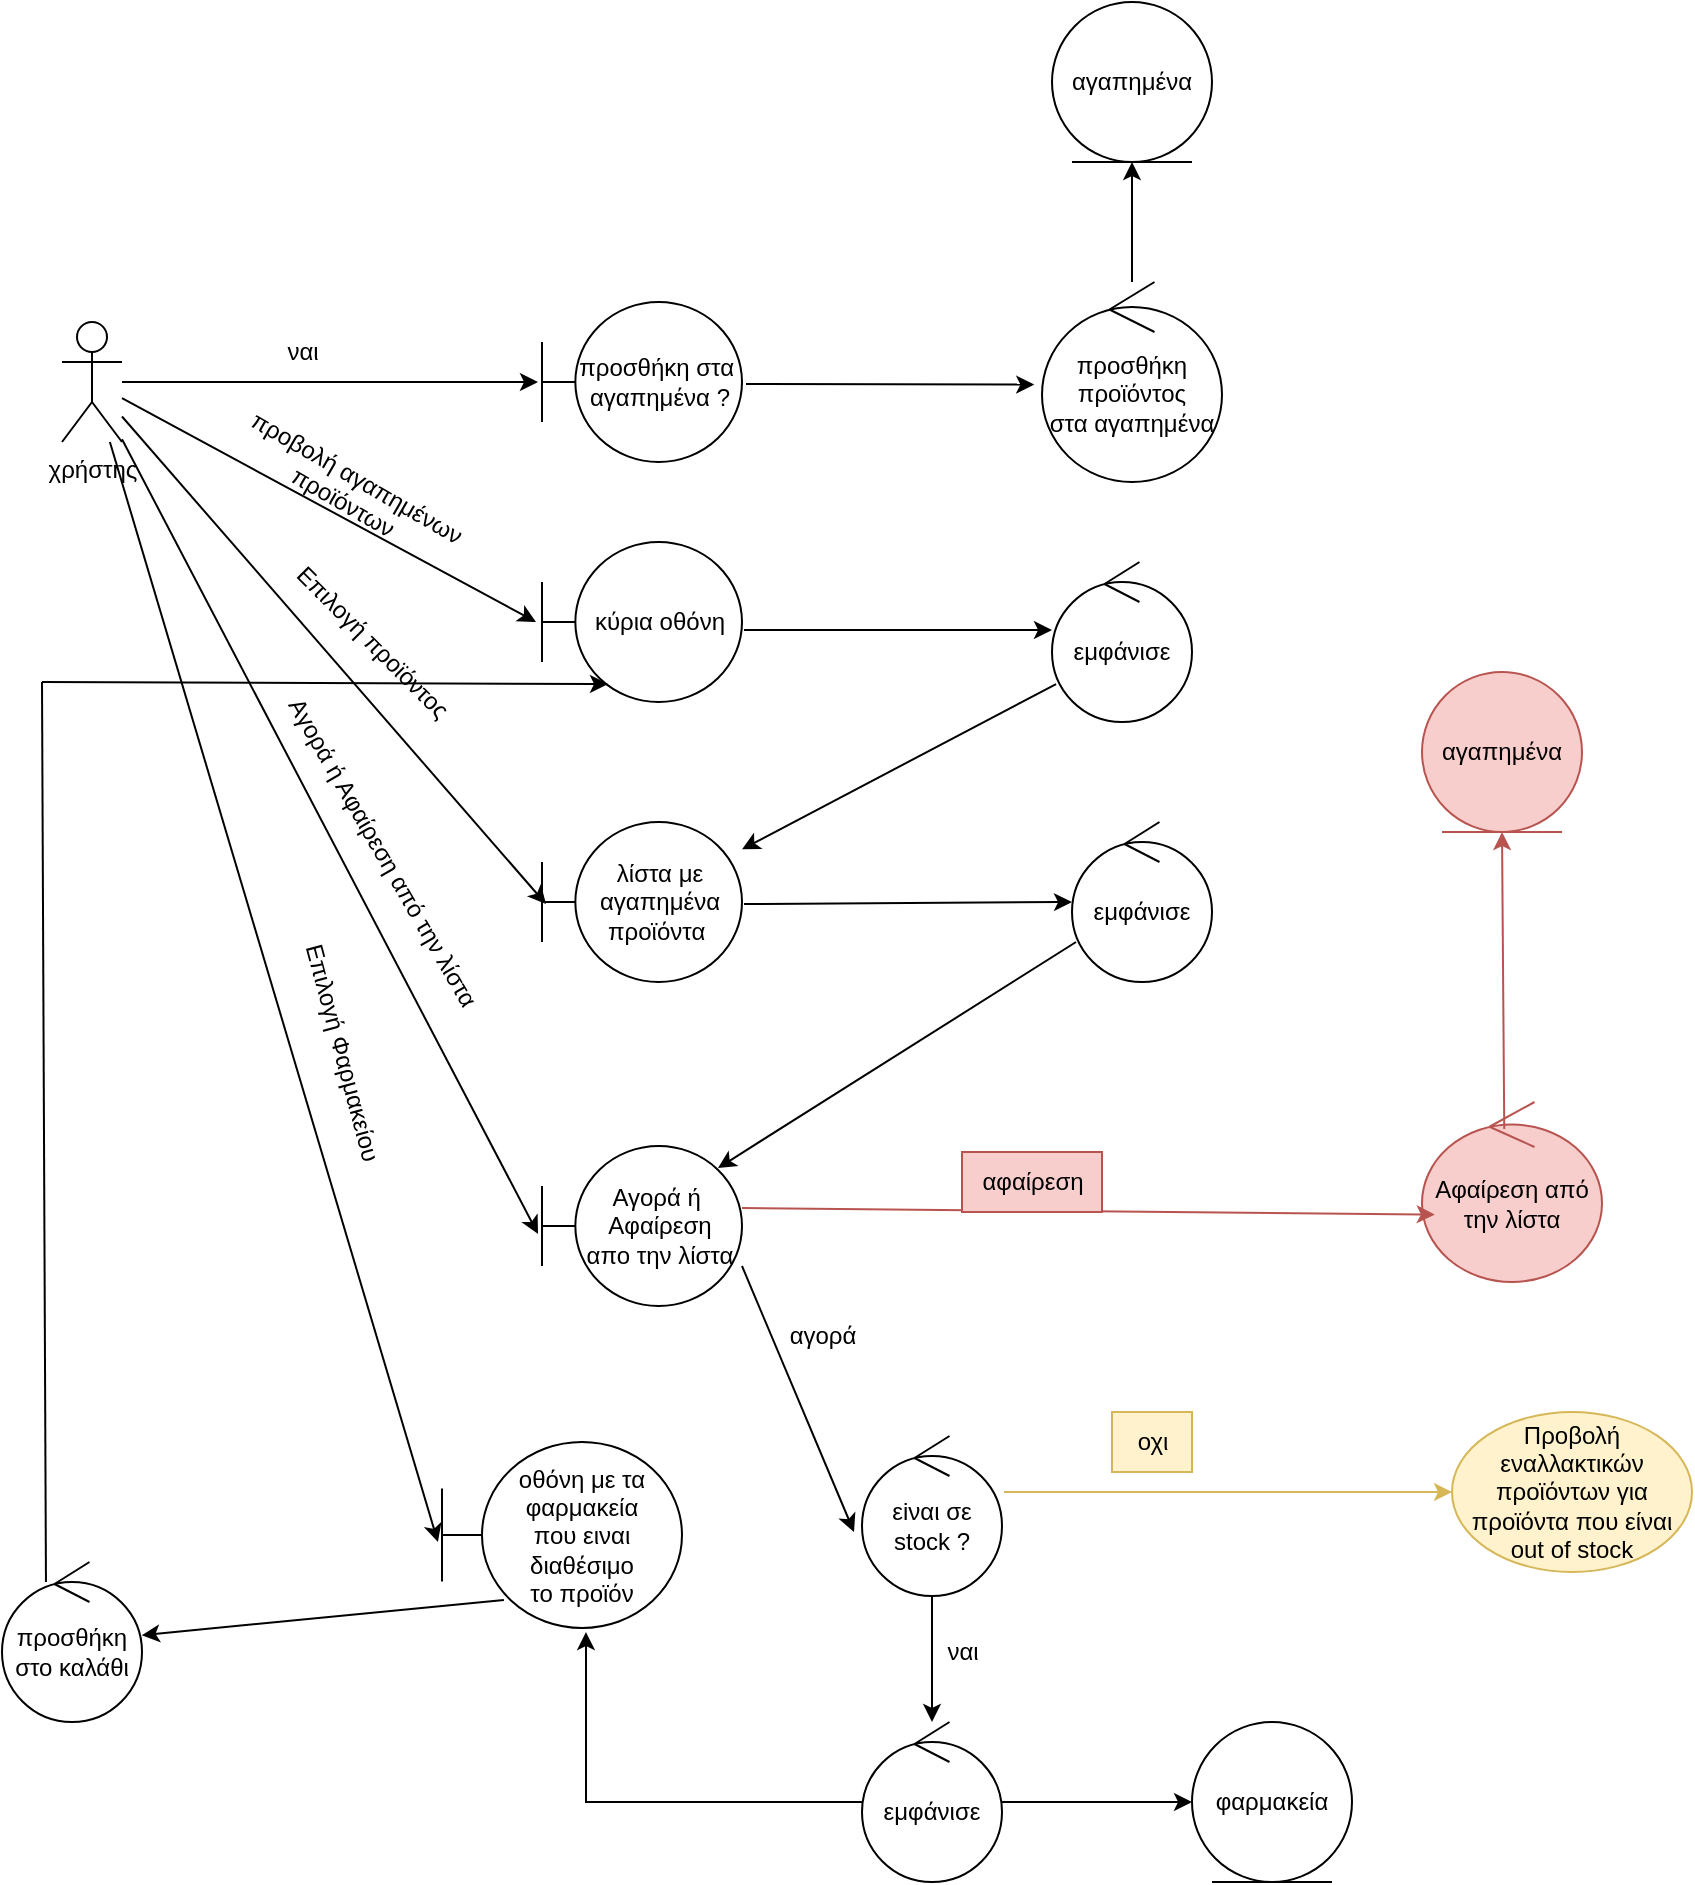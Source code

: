 <mxfile version="21.1.2" type="device">
  <diagram name="Page-1" id="IQTiKRB02Jf_GiqLcTtX">
    <mxGraphModel dx="2736" dy="1706" grid="1" gridSize="10" guides="1" tooltips="1" connect="1" arrows="1" fold="1" page="1" pageScale="1" pageWidth="850" pageHeight="1100" math="0" shadow="0">
      <root>
        <mxCell id="0" />
        <mxCell id="1" parent="0" />
        <mxCell id="2-c7B4VhWy937aU1t4bQ-5" style="edgeStyle=orthogonalEdgeStyle;rounded=0;orthogonalLoop=1;jettySize=auto;html=1;entryX=-0.02;entryY=0.5;entryDx=0;entryDy=0;entryPerimeter=0;" parent="1" source="qbaSDtBNnqxAWvWLSkWQ-3" target="qbaSDtBNnqxAWvWLSkWQ-22" edge="1">
          <mxGeometry relative="1" as="geometry" />
        </mxCell>
        <mxCell id="qbaSDtBNnqxAWvWLSkWQ-3" value="χρήστης" style="shape=umlActor;verticalLabelPosition=bottom;verticalAlign=top;html=1;" parent="1" vertex="1">
          <mxGeometry x="-920" y="140" width="30" height="60" as="geometry" />
        </mxCell>
        <mxCell id="qbaSDtBNnqxAWvWLSkWQ-22" value="προσθήκη στα&amp;nbsp;&lt;br style=&quot;border-color: var(--border-color);&quot;&gt;&lt;span style=&quot;&quot;&gt;αγαπημένα ?&lt;/span&gt;" style="shape=umlBoundary;whiteSpace=wrap;html=1;" parent="1" vertex="1">
          <mxGeometry x="-680" y="130" width="100" height="80" as="geometry" />
        </mxCell>
        <mxCell id="qbaSDtBNnqxAWvWLSkWQ-25" value="ναι" style="text;html=1;align=center;verticalAlign=middle;resizable=0;points=[];autosize=1;strokeColor=none;fillColor=none;" parent="1" vertex="1">
          <mxGeometry x="-820" y="140" width="40" height="30" as="geometry" />
        </mxCell>
        <mxCell id="2-c7B4VhWy937aU1t4bQ-6" style="edgeStyle=orthogonalEdgeStyle;rounded=0;orthogonalLoop=1;jettySize=auto;html=1;entryX=0.5;entryY=1;entryDx=0;entryDy=0;" parent="1" source="qbaSDtBNnqxAWvWLSkWQ-26" target="qbaSDtBNnqxAWvWLSkWQ-28" edge="1">
          <mxGeometry relative="1" as="geometry" />
        </mxCell>
        <mxCell id="qbaSDtBNnqxAWvWLSkWQ-26" value="προσθήκη προϊόντος&lt;br style=&quot;border-color: var(--border-color);&quot;&gt;&lt;span style=&quot;&quot;&gt;στα αγαπημένα&lt;/span&gt;" style="ellipse;shape=umlControl;whiteSpace=wrap;html=1;" parent="1" vertex="1">
          <mxGeometry x="-430" y="120" width="90" height="100" as="geometry" />
        </mxCell>
        <mxCell id="qbaSDtBNnqxAWvWLSkWQ-28" value="αγαπημένα" style="ellipse;shape=umlEntity;whiteSpace=wrap;html=1;" parent="1" vertex="1">
          <mxGeometry x="-425" y="-20" width="80" height="80" as="geometry" />
        </mxCell>
        <mxCell id="qbaSDtBNnqxAWvWLSkWQ-29" value="" style="endArrow=classic;html=1;rounded=0;exitX=1.02;exitY=0.513;exitDx=0;exitDy=0;exitPerimeter=0;entryX=-0.043;entryY=0.513;entryDx=0;entryDy=0;entryPerimeter=0;" parent="1" source="qbaSDtBNnqxAWvWLSkWQ-22" target="qbaSDtBNnqxAWvWLSkWQ-26" edge="1">
          <mxGeometry width="50" height="50" relative="1" as="geometry">
            <mxPoint x="200" y="100" as="sourcePoint" />
            <mxPoint x="250" y="50" as="targetPoint" />
          </mxGeometry>
        </mxCell>
        <mxCell id="qbaSDtBNnqxAWvWLSkWQ-31" value="κύρια οθόνη" style="shape=umlBoundary;whiteSpace=wrap;html=1;" parent="1" vertex="1">
          <mxGeometry x="-680" y="250" width="100" height="80" as="geometry" />
        </mxCell>
        <mxCell id="qbaSDtBNnqxAWvWLSkWQ-34" value="προβολή&amp;nbsp;αγαπημένων &lt;br&gt;προϊόντων&lt;br&gt;&amp;nbsp;" style="text;html=1;align=center;verticalAlign=middle;resizable=0;points=[];autosize=1;strokeColor=none;fillColor=none;rotation=30;" parent="1" vertex="1">
          <mxGeometry x="-850" y="200" width="140" height="60" as="geometry" />
        </mxCell>
        <mxCell id="qbaSDtBNnqxAWvWLSkWQ-35" value="εμφάνισε" style="ellipse;shape=umlControl;whiteSpace=wrap;html=1;" parent="1" vertex="1">
          <mxGeometry x="-425" y="260" width="70" height="80" as="geometry" />
        </mxCell>
        <mxCell id="qbaSDtBNnqxAWvWLSkWQ-37" value="λίστα με αγαπημένα&lt;br style=&quot;border-color: var(--border-color);&quot;&gt;&lt;span style=&quot;&quot;&gt;προϊόντα&amp;nbsp;&lt;/span&gt;" style="shape=umlBoundary;whiteSpace=wrap;html=1;" parent="1" vertex="1">
          <mxGeometry x="-680" y="390" width="100" height="80" as="geometry" />
        </mxCell>
        <mxCell id="qbaSDtBNnqxAWvWLSkWQ-42" value="" style="endArrow=classic;html=1;rounded=0;exitX=1.01;exitY=0.55;exitDx=0;exitDy=0;exitPerimeter=0;entryX=0;entryY=0.425;entryDx=0;entryDy=0;entryPerimeter=0;" parent="1" source="qbaSDtBNnqxAWvWLSkWQ-31" target="qbaSDtBNnqxAWvWLSkWQ-35" edge="1">
          <mxGeometry width="50" height="50" relative="1" as="geometry">
            <mxPoint x="180" y="500" as="sourcePoint" />
            <mxPoint x="230" y="450" as="targetPoint" />
          </mxGeometry>
        </mxCell>
        <mxCell id="qbaSDtBNnqxAWvWLSkWQ-43" value="εμφάνισε" style="ellipse;shape=umlControl;whiteSpace=wrap;html=1;" parent="1" vertex="1">
          <mxGeometry x="-415" y="390" width="70" height="80" as="geometry" />
        </mxCell>
        <mxCell id="qbaSDtBNnqxAWvWLSkWQ-45" value="" style="endArrow=classic;html=1;rounded=0;exitX=1.01;exitY=0.513;exitDx=0;exitDy=0;exitPerimeter=0;entryX=0;entryY=0.5;entryDx=0;entryDy=0;entryPerimeter=0;" parent="1" source="qbaSDtBNnqxAWvWLSkWQ-37" target="qbaSDtBNnqxAWvWLSkWQ-43" edge="1">
          <mxGeometry width="50" height="50" relative="1" as="geometry">
            <mxPoint x="210" y="610" as="sourcePoint" />
            <mxPoint x="260" y="560" as="targetPoint" />
          </mxGeometry>
        </mxCell>
        <mxCell id="qbaSDtBNnqxAWvWLSkWQ-46" value="Αγορά ή&amp;nbsp; Αφαίρεση&lt;br style=&quot;border-color: var(--border-color);&quot;&gt;&lt;span style=&quot;&quot;&gt;απο την λίστα&lt;/span&gt;" style="shape=umlBoundary;whiteSpace=wrap;html=1;" parent="1" vertex="1">
          <mxGeometry x="-680" y="552" width="100" height="80" as="geometry" />
        </mxCell>
        <mxCell id="qbaSDtBNnqxAWvWLSkWQ-48" value="" style="endArrow=classic;html=1;rounded=0;exitX=0.029;exitY=0.75;exitDx=0;exitDy=0;exitPerimeter=0;entryX=0.88;entryY=0.138;entryDx=0;entryDy=0;entryPerimeter=0;" parent="1" source="qbaSDtBNnqxAWvWLSkWQ-43" target="qbaSDtBNnqxAWvWLSkWQ-46" edge="1">
          <mxGeometry width="50" height="50" relative="1" as="geometry">
            <mxPoint x="-150" y="672" as="sourcePoint" />
            <mxPoint x="-100" y="622" as="targetPoint" />
          </mxGeometry>
        </mxCell>
        <mxCell id="qbaSDtBNnqxAWvWLSkWQ-50" value="Aγορά ή Αφαίρεση από την λίστα" style="text;html=1;align=center;verticalAlign=middle;resizable=0;points=[];autosize=1;strokeColor=none;fillColor=none;rotation=60;" parent="1" vertex="1">
          <mxGeometry x="-860" y="390" width="200" height="30" as="geometry" />
        </mxCell>
        <mxCell id="qbaSDtBNnqxAWvWLSkWQ-51" value="Επιλογή προϊόντος" style="text;html=1;align=center;verticalAlign=middle;resizable=0;points=[];autosize=1;strokeColor=none;fillColor=none;rotation=45;" parent="1" vertex="1">
          <mxGeometry x="-830" y="285" width="130" height="30" as="geometry" />
        </mxCell>
        <mxCell id="qbaSDtBNnqxAWvWLSkWQ-52" value="" style="endArrow=classic;html=1;rounded=0;exitX=1;exitY=0.75;exitDx=0;exitDy=0;exitPerimeter=0;entryX=-0.057;entryY=0.6;entryDx=0;entryDy=0;entryPerimeter=0;" parent="1" source="qbaSDtBNnqxAWvWLSkWQ-46" target="qbaSDtBNnqxAWvWLSkWQ-53" edge="1">
          <mxGeometry width="50" height="50" relative="1" as="geometry">
            <mxPoint x="-220" y="662" as="sourcePoint" />
            <mxPoint x="-50" y="787" as="targetPoint" />
          </mxGeometry>
        </mxCell>
        <mxCell id="2-c7B4VhWy937aU1t4bQ-13" style="edgeStyle=orthogonalEdgeStyle;rounded=0;orthogonalLoop=1;jettySize=auto;html=1;" parent="1" source="qbaSDtBNnqxAWvWLSkWQ-53" target="qbaSDtBNnqxAWvWLSkWQ-59" edge="1">
          <mxGeometry relative="1" as="geometry" />
        </mxCell>
        <mxCell id="qbaSDtBNnqxAWvWLSkWQ-53" value="εiναι σε stock ?" style="ellipse;shape=umlControl;whiteSpace=wrap;html=1;" parent="1" vertex="1">
          <mxGeometry x="-520" y="697" width="70" height="80" as="geometry" />
        </mxCell>
        <mxCell id="qbaSDtBNnqxAWvWLSkWQ-54" value="αγορά" style="text;html=1;align=center;verticalAlign=middle;resizable=0;points=[];autosize=1;strokeColor=none;fillColor=none;" parent="1" vertex="1">
          <mxGeometry x="-570" y="632" width="60" height="30" as="geometry" />
        </mxCell>
        <mxCell id="qbaSDtBNnqxAWvWLSkWQ-56" value="φαρμακεία" style="ellipse;shape=umlEntity;whiteSpace=wrap;html=1;" parent="1" vertex="1">
          <mxGeometry x="-355" y="840" width="80" height="80" as="geometry" />
        </mxCell>
        <mxCell id="2-c7B4VhWy937aU1t4bQ-14" style="edgeStyle=orthogonalEdgeStyle;rounded=0;orthogonalLoop=1;jettySize=auto;html=1;entryX=0;entryY=0.5;entryDx=0;entryDy=0;" parent="1" source="qbaSDtBNnqxAWvWLSkWQ-59" target="qbaSDtBNnqxAWvWLSkWQ-56" edge="1">
          <mxGeometry relative="1" as="geometry" />
        </mxCell>
        <mxCell id="2-c7B4VhWy937aU1t4bQ-15" style="edgeStyle=orthogonalEdgeStyle;rounded=0;orthogonalLoop=1;jettySize=auto;html=1;entryX=0.6;entryY=1.022;entryDx=0;entryDy=0;entryPerimeter=0;" parent="1" source="qbaSDtBNnqxAWvWLSkWQ-59" target="qbaSDtBNnqxAWvWLSkWQ-63" edge="1">
          <mxGeometry relative="1" as="geometry" />
        </mxCell>
        <mxCell id="qbaSDtBNnqxAWvWLSkWQ-59" value="εμφάνισε" style="ellipse;shape=umlControl;whiteSpace=wrap;html=1;" parent="1" vertex="1">
          <mxGeometry x="-520" y="840" width="70" height="80" as="geometry" />
        </mxCell>
        <mxCell id="qbaSDtBNnqxAWvWLSkWQ-60" value="ναι" style="text;html=1;align=center;verticalAlign=middle;resizable=0;points=[];autosize=1;strokeColor=none;fillColor=none;" parent="1" vertex="1">
          <mxGeometry x="-490" y="790" width="40" height="30" as="geometry" />
        </mxCell>
        <mxCell id="qbaSDtBNnqxAWvWLSkWQ-63" value="οθόνη με τα φαρμακεία&lt;br style=&quot;border-color: var(--border-color);&quot;&gt;&lt;span style=&quot;&quot;&gt;που ειναι διαθέσιμο&lt;/span&gt;&lt;br style=&quot;border-color: var(--border-color);&quot;&gt;&lt;span style=&quot;&quot;&gt;το προϊόν&lt;/span&gt;" style="shape=umlBoundary;whiteSpace=wrap;html=1;" parent="1" vertex="1">
          <mxGeometry x="-730" y="700" width="120" height="93" as="geometry" />
        </mxCell>
        <mxCell id="qbaSDtBNnqxAWvWLSkWQ-68" value="προσθήκη στο καλάθι" style="ellipse;shape=umlControl;whiteSpace=wrap;html=1;" parent="1" vertex="1">
          <mxGeometry x="-950" y="760" width="70" height="80" as="geometry" />
        </mxCell>
        <mxCell id="qbaSDtBNnqxAWvWLSkWQ-74" value="Αφαίρεση από την λίστα" style="ellipse;shape=umlControl;whiteSpace=wrap;html=1;fillColor=#f8cecc;strokeColor=#b85450;" parent="1" vertex="1">
          <mxGeometry x="-240" y="530" width="90" height="90" as="geometry" />
        </mxCell>
        <mxCell id="qbaSDtBNnqxAWvWLSkWQ-75" value="αγαπημένα" style="ellipse;shape=umlEntity;whiteSpace=wrap;html=1;fillColor=#f8cecc;strokeColor=#b85450;" parent="1" vertex="1">
          <mxGeometry x="-240" y="315" width="80" height="80" as="geometry" />
        </mxCell>
        <mxCell id="qbaSDtBNnqxAWvWLSkWQ-77" value="" style="endArrow=classic;html=1;rounded=0;exitX=1;exitY=0.388;exitDx=0;exitDy=0;exitPerimeter=0;entryX=0.071;entryY=0.625;entryDx=0;entryDy=0;entryPerimeter=0;fillColor=#f8cecc;strokeColor=#b85450;" parent="1" source="qbaSDtBNnqxAWvWLSkWQ-46" target="qbaSDtBNnqxAWvWLSkWQ-74" edge="1">
          <mxGeometry width="50" height="50" relative="1" as="geometry">
            <mxPoint x="20" y="782" as="sourcePoint" />
            <mxPoint x="70" y="732" as="targetPoint" />
          </mxGeometry>
        </mxCell>
        <mxCell id="qbaSDtBNnqxAWvWLSkWQ-78" value="" style="endArrow=classic;html=1;rounded=0;exitX=0.457;exitY=0.15;exitDx=0;exitDy=0;exitPerimeter=0;entryX=0.5;entryY=1;entryDx=0;entryDy=0;fillColor=#f8cecc;strokeColor=#b85450;" parent="1" source="qbaSDtBNnqxAWvWLSkWQ-74" target="qbaSDtBNnqxAWvWLSkWQ-75" edge="1">
          <mxGeometry width="50" height="50" relative="1" as="geometry">
            <mxPoint x="20" y="782" as="sourcePoint" />
            <mxPoint x="70" y="732" as="targetPoint" />
          </mxGeometry>
        </mxCell>
        <mxCell id="qbaSDtBNnqxAWvWLSkWQ-79" value="αφαίρεση" style="text;html=1;align=center;verticalAlign=middle;resizable=0;points=[];autosize=1;strokeColor=#b85450;fillColor=#f8cecc;" parent="1" vertex="1">
          <mxGeometry x="-470" y="555" width="70" height="30" as="geometry" />
        </mxCell>
        <mxCell id="qbaSDtBNnqxAWvWLSkWQ-80" value="Προβολή εναλλακτικών προϊόντων για προϊόντα που είναι out of stock" style="ellipse;whiteSpace=wrap;html=1;fillColor=#fff2cc;strokeColor=#d6b656;" parent="1" vertex="1">
          <mxGeometry x="-225" y="685" width="120" height="80" as="geometry" />
        </mxCell>
        <mxCell id="qbaSDtBNnqxAWvWLSkWQ-81" value="" style="endArrow=classic;html=1;rounded=0;exitX=1.014;exitY=0.35;exitDx=0;exitDy=0;exitPerimeter=0;fillColor=#fff2cc;strokeColor=#d6b656;entryX=0;entryY=0.5;entryDx=0;entryDy=0;" parent="1" source="qbaSDtBNnqxAWvWLSkWQ-53" target="qbaSDtBNnqxAWvWLSkWQ-80" edge="1">
          <mxGeometry width="50" height="50" relative="1" as="geometry">
            <mxPoint x="170" y="882" as="sourcePoint" />
            <mxPoint x="140" y="862" as="targetPoint" />
          </mxGeometry>
        </mxCell>
        <mxCell id="qbaSDtBNnqxAWvWLSkWQ-82" value="οχι" style="text;html=1;align=center;verticalAlign=middle;resizable=0;points=[];autosize=1;strokeColor=#d6b656;fillColor=#fff2cc;" parent="1" vertex="1">
          <mxGeometry x="-395" y="685" width="40" height="30" as="geometry" />
        </mxCell>
        <mxCell id="2-c7B4VhWy937aU1t4bQ-7" value="" style="endArrow=classic;html=1;rounded=0;entryX=-0.03;entryY=0.5;entryDx=0;entryDy=0;entryPerimeter=0;" parent="1" source="qbaSDtBNnqxAWvWLSkWQ-3" target="qbaSDtBNnqxAWvWLSkWQ-31" edge="1">
          <mxGeometry width="50" height="50" relative="1" as="geometry">
            <mxPoint x="-230" y="240" as="sourcePoint" />
            <mxPoint x="-180" y="190" as="targetPoint" />
          </mxGeometry>
        </mxCell>
        <mxCell id="2-c7B4VhWy937aU1t4bQ-9" value="" style="endArrow=classic;html=1;rounded=0;entryX=0.02;entryY=0.513;entryDx=0;entryDy=0;entryPerimeter=0;" parent="1" source="qbaSDtBNnqxAWvWLSkWQ-3" target="qbaSDtBNnqxAWvWLSkWQ-37" edge="1">
          <mxGeometry width="50" height="50" relative="1" as="geometry">
            <mxPoint x="-230" y="380" as="sourcePoint" />
            <mxPoint x="-180" y="330" as="targetPoint" />
          </mxGeometry>
        </mxCell>
        <mxCell id="2-c7B4VhWy937aU1t4bQ-10" value="" style="endArrow=classic;html=1;rounded=0;exitX=0.029;exitY=0.763;exitDx=0;exitDy=0;exitPerimeter=0;" parent="1" source="qbaSDtBNnqxAWvWLSkWQ-35" target="qbaSDtBNnqxAWvWLSkWQ-37" edge="1">
          <mxGeometry width="50" height="50" relative="1" as="geometry">
            <mxPoint x="-270" y="350" as="sourcePoint" />
            <mxPoint x="-220" y="300" as="targetPoint" />
          </mxGeometry>
        </mxCell>
        <mxCell id="2-c7B4VhWy937aU1t4bQ-12" value="" style="endArrow=classic;html=1;rounded=0;entryX=-0.02;entryY=0.55;entryDx=0;entryDy=0;entryPerimeter=0;" parent="1" source="qbaSDtBNnqxAWvWLSkWQ-3" target="qbaSDtBNnqxAWvWLSkWQ-46" edge="1">
          <mxGeometry width="50" height="50" relative="1" as="geometry">
            <mxPoint x="-270" y="450" as="sourcePoint" />
            <mxPoint x="-220" y="400" as="targetPoint" />
          </mxGeometry>
        </mxCell>
        <mxCell id="2-c7B4VhWy937aU1t4bQ-16" value="" style="endArrow=classic;html=1;rounded=0;entryX=-0.017;entryY=0.538;entryDx=0;entryDy=0;entryPerimeter=0;" parent="1" source="qbaSDtBNnqxAWvWLSkWQ-3" target="qbaSDtBNnqxAWvWLSkWQ-63" edge="1">
          <mxGeometry width="50" height="50" relative="1" as="geometry">
            <mxPoint x="-880" y="209" as="sourcePoint" />
            <mxPoint x="-672" y="606" as="targetPoint" />
          </mxGeometry>
        </mxCell>
        <mxCell id="2-c7B4VhWy937aU1t4bQ-17" value="Επιλογή Φαρμακείου" style="text;html=1;align=center;verticalAlign=middle;resizable=0;points=[];autosize=1;strokeColor=none;fillColor=none;rotation=75;" parent="1" vertex="1">
          <mxGeometry x="-850" y="490" width="140" height="30" as="geometry" />
        </mxCell>
        <mxCell id="2-c7B4VhWy937aU1t4bQ-19" value="" style="endArrow=classic;html=1;rounded=0;exitX=0.258;exitY=0.849;exitDx=0;exitDy=0;exitPerimeter=0;" parent="1" source="qbaSDtBNnqxAWvWLSkWQ-63" target="qbaSDtBNnqxAWvWLSkWQ-68" edge="1">
          <mxGeometry width="50" height="50" relative="1" as="geometry">
            <mxPoint x="-270" y="670" as="sourcePoint" />
            <mxPoint x="-220" y="620" as="targetPoint" />
          </mxGeometry>
        </mxCell>
        <mxCell id="2-c7B4VhWy937aU1t4bQ-20" value="" style="endArrow=classic;html=1;rounded=0;entryX=0.33;entryY=0.888;entryDx=0;entryDy=0;entryPerimeter=0;" parent="1" target="qbaSDtBNnqxAWvWLSkWQ-31" edge="1">
          <mxGeometry width="50" height="50" relative="1" as="geometry">
            <mxPoint x="-930" y="320" as="sourcePoint" />
            <mxPoint x="-220" y="620" as="targetPoint" />
          </mxGeometry>
        </mxCell>
        <mxCell id="2-c7B4VhWy937aU1t4bQ-21" value="" style="endArrow=none;html=1;rounded=0;exitX=0.314;exitY=0.125;exitDx=0;exitDy=0;exitPerimeter=0;" parent="1" source="qbaSDtBNnqxAWvWLSkWQ-68" edge="1">
          <mxGeometry width="50" height="50" relative="1" as="geometry">
            <mxPoint x="-270" y="620" as="sourcePoint" />
            <mxPoint x="-930" y="320" as="targetPoint" />
          </mxGeometry>
        </mxCell>
      </root>
    </mxGraphModel>
  </diagram>
</mxfile>
